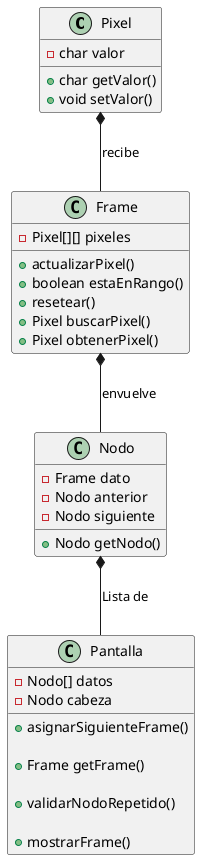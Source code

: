 @startuml ModoEntrelazado

class Pixel {
    - char valor

    + char getValor()
    + void setValor()
}

class Frame {
    - Pixel[][] pixeles

    + actualizarPixel()
    + boolean estaEnRango()
    + resetear()
    + Pixel buscarPixel()
    + Pixel obtenerPixel()
}

class Nodo {
    - Frame dato
    - Nodo anterior
    - Nodo siguiente

    + Nodo getNodo()
}

class Pantalla {
    - Nodo[] datos
    - Nodo cabeza

    + asignarSiguienteFrame()

    + Frame getFrame()

    + validarNodoRepetido()

    + mostrarFrame()

}

Pixel *-- Frame : recibe
Frame *-- Nodo : envuelve
Nodo *-- Pantalla : Lista de

@enduml